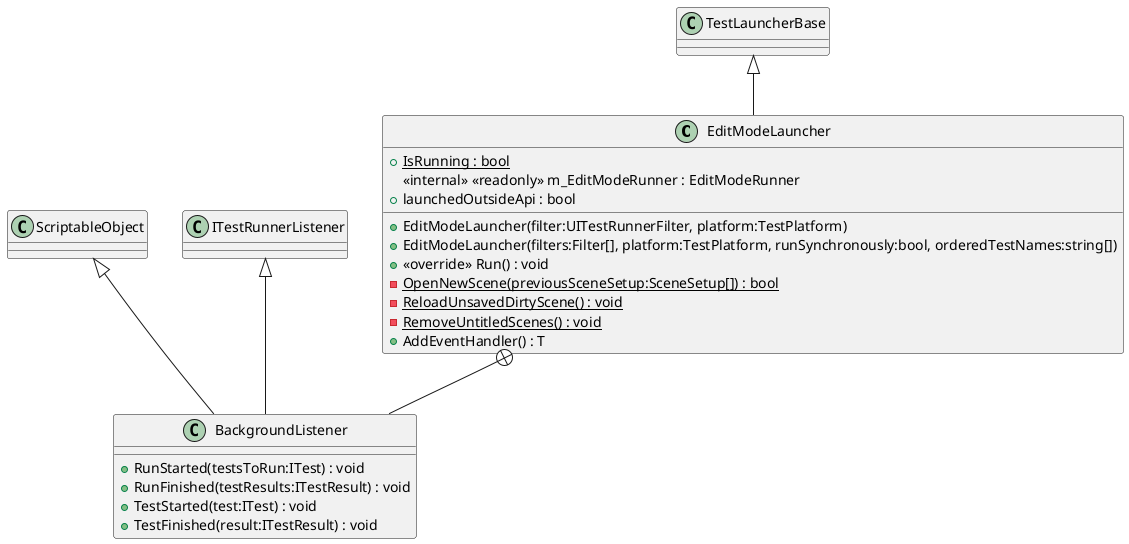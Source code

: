 @startuml
class EditModeLauncher {
    + {static} IsRunning : bool
    <<internal>> <<readonly>> m_EditModeRunner : EditModeRunner
    + launchedOutsideApi : bool
    + EditModeLauncher(filter:UITestRunnerFilter, platform:TestPlatform)
    + EditModeLauncher(filters:Filter[], platform:TestPlatform, runSynchronously:bool, orderedTestNames:string[])
    + <<override>> Run() : void
    - {static} OpenNewScene(previousSceneSetup:SceneSetup[]) : bool
    - {static} ReloadUnsavedDirtyScene() : void
    - {static} RemoveUntitledScenes() : void
    + AddEventHandler() : T
}
class BackgroundListener {
    + RunStarted(testsToRun:ITest) : void
    + RunFinished(testResults:ITestResult) : void
    + TestStarted(test:ITest) : void
    + TestFinished(result:ITestResult) : void
}
TestLauncherBase <|-- EditModeLauncher
EditModeLauncher +-- BackgroundListener
ScriptableObject <|-- BackgroundListener
ITestRunnerListener <|-- BackgroundListener
@enduml
